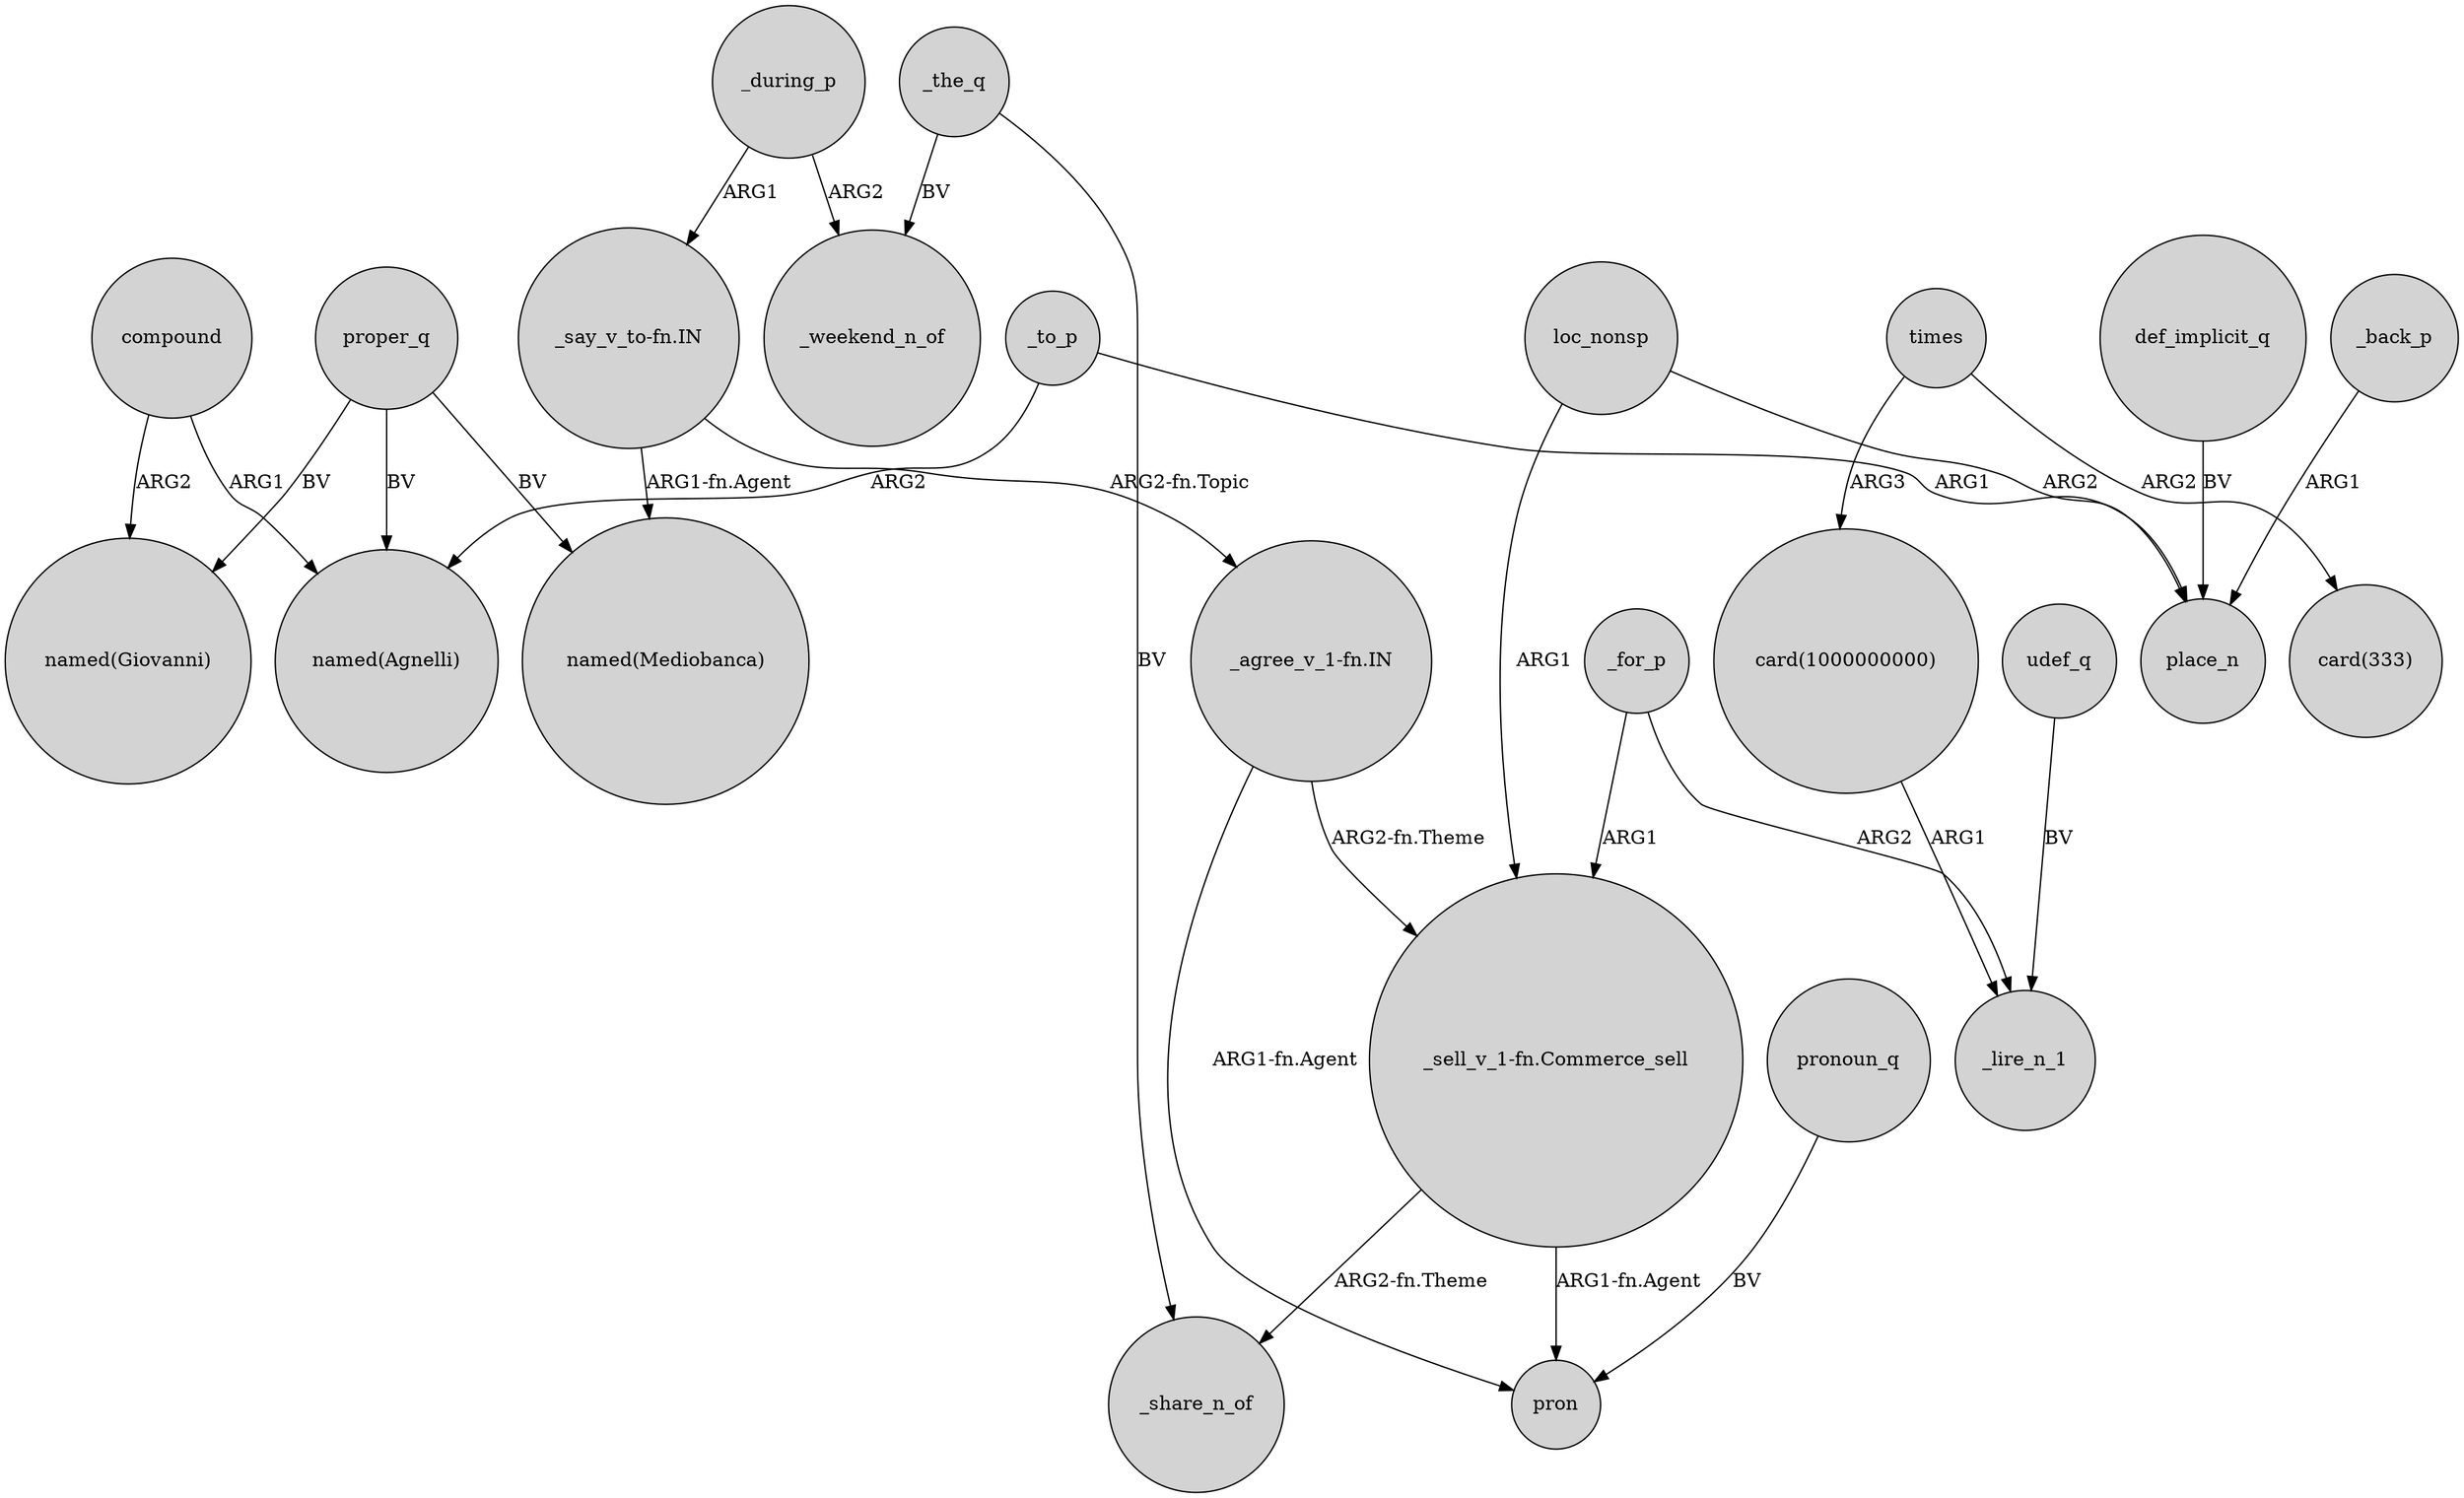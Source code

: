 digraph {
	node [shape=circle style=filled]
	compound -> "named(Giovanni)" [label=ARG2]
	"_sell_v_1-fn.Commerce_sell" -> _share_n_of [label="ARG2-fn.Theme"]
	"_agree_v_1-fn.IN" -> pron [label="ARG1-fn.Agent"]
	"_say_v_to-fn.IN" -> "named(Mediobanca)" [label="ARG1-fn.Agent"]
	_the_q -> _share_n_of [label=BV]
	def_implicit_q -> place_n [label=BV]
	"_say_v_to-fn.IN" -> "_agree_v_1-fn.IN" [label="ARG2-fn.Topic"]
	"card(1000000000)" -> _lire_n_1 [label=ARG1]
	_during_p -> "_say_v_to-fn.IN" [label=ARG1]
	_to_p -> "named(Agnelli)" [label=ARG2]
	_for_p -> _lire_n_1 [label=ARG2]
	times -> "card(1000000000)" [label=ARG3]
	pronoun_q -> pron [label=BV]
	compound -> "named(Agnelli)" [label=ARG1]
	proper_q -> "named(Mediobanca)" [label=BV]
	proper_q -> "named(Giovanni)" [label=BV]
	times -> "card(333)" [label=ARG2]
	_the_q -> _weekend_n_of [label=BV]
	_to_p -> place_n [label=ARG1]
	"_agree_v_1-fn.IN" -> "_sell_v_1-fn.Commerce_sell" [label="ARG2-fn.Theme"]
	_for_p -> "_sell_v_1-fn.Commerce_sell" [label=ARG1]
	_during_p -> _weekend_n_of [label=ARG2]
	loc_nonsp -> place_n [label=ARG2]
	_back_p -> place_n [label=ARG1]
	"_sell_v_1-fn.Commerce_sell" -> pron [label="ARG1-fn.Agent"]
	loc_nonsp -> "_sell_v_1-fn.Commerce_sell" [label=ARG1]
	proper_q -> "named(Agnelli)" [label=BV]
	udef_q -> _lire_n_1 [label=BV]
}
